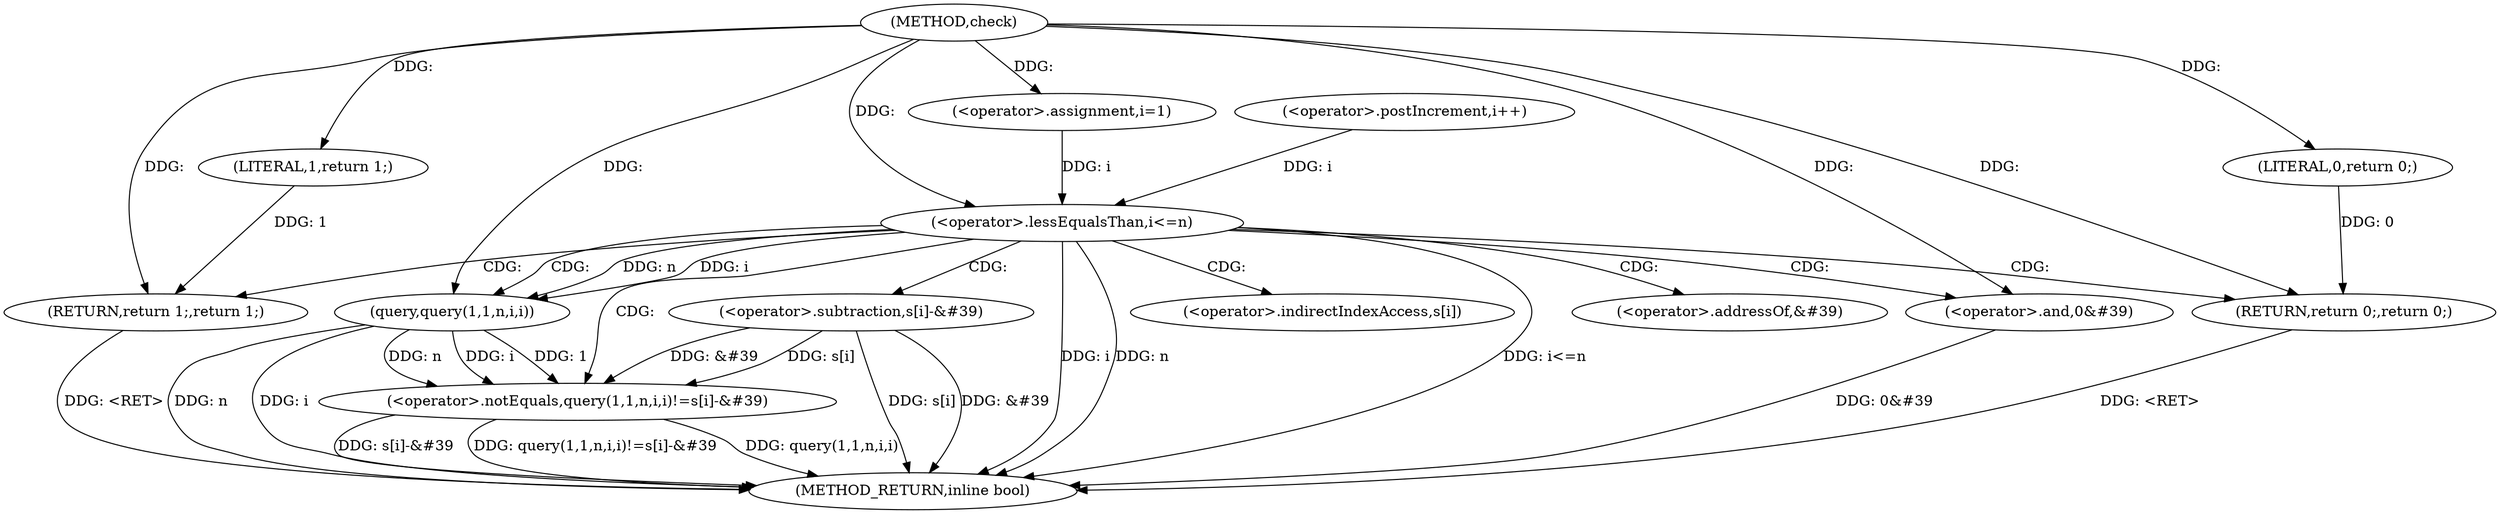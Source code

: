 digraph "check" {  
"1000471" [label = "(METHOD,check)" ]
"1000504" [label = "(METHOD_RETURN,inline bool)" ]
"1000502" [label = "(RETURN,return 1;,return 1;)" ]
"1000475" [label = "(<operator>.assignment,i=1)" ]
"1000478" [label = "(<operator>.lessEqualsThan,i<=n)" ]
"1000503" [label = "(LITERAL,1,return 1;)" ]
"1000481" [label = "(<operator>.postIncrement,i++)" ]
"1000484" [label = "(<operator>.notEquals,query(1,1,n,i,i)!=s[i]-&#39)" ]
"1000497" [label = "(<operator>.and,0&#39)" ]
"1000500" [label = "(RETURN,return 0;,return 0;)" ]
"1000501" [label = "(LITERAL,0,return 0;)" ]
"1000485" [label = "(query,query(1,1,n,i,i))" ]
"1000491" [label = "(<operator>.subtraction,s[i]-&#39)" ]
"1000492" [label = "(<operator>.indirectIndexAccess,s[i])" ]
"1000495" [label = "(<operator>.addressOf,&#39)" ]
  "1000502" -> "1000504"  [ label = "DDG: <RET>"] 
  "1000478" -> "1000504"  [ label = "DDG: i"] 
  "1000478" -> "1000504"  [ label = "DDG: n"] 
  "1000478" -> "1000504"  [ label = "DDG: i<=n"] 
  "1000485" -> "1000504"  [ label = "DDG: n"] 
  "1000485" -> "1000504"  [ label = "DDG: i"] 
  "1000484" -> "1000504"  [ label = "DDG: query(1,1,n,i,i)"] 
  "1000491" -> "1000504"  [ label = "DDG: s[i]"] 
  "1000491" -> "1000504"  [ label = "DDG: &#39"] 
  "1000484" -> "1000504"  [ label = "DDG: s[i]-&#39"] 
  "1000484" -> "1000504"  [ label = "DDG: query(1,1,n,i,i)!=s[i]-&#39"] 
  "1000497" -> "1000504"  [ label = "DDG: 0&#39"] 
  "1000500" -> "1000504"  [ label = "DDG: <RET>"] 
  "1000503" -> "1000502"  [ label = "DDG: 1"] 
  "1000471" -> "1000502"  [ label = "DDG: "] 
  "1000471" -> "1000475"  [ label = "DDG: "] 
  "1000471" -> "1000503"  [ label = "DDG: "] 
  "1000475" -> "1000478"  [ label = "DDG: i"] 
  "1000481" -> "1000478"  [ label = "DDG: i"] 
  "1000471" -> "1000478"  [ label = "DDG: "] 
  "1000501" -> "1000500"  [ label = "DDG: 0"] 
  "1000471" -> "1000500"  [ label = "DDG: "] 
  "1000485" -> "1000484"  [ label = "DDG: n"] 
  "1000485" -> "1000484"  [ label = "DDG: i"] 
  "1000485" -> "1000484"  [ label = "DDG: 1"] 
  "1000491" -> "1000484"  [ label = "DDG: &#39"] 
  "1000491" -> "1000484"  [ label = "DDG: s[i]"] 
  "1000471" -> "1000497"  [ label = "DDG: "] 
  "1000471" -> "1000501"  [ label = "DDG: "] 
  "1000471" -> "1000485"  [ label = "DDG: "] 
  "1000478" -> "1000485"  [ label = "DDG: n"] 
  "1000478" -> "1000485"  [ label = "DDG: i"] 
  "1000478" -> "1000495"  [ label = "CDG: "] 
  "1000478" -> "1000485"  [ label = "CDG: "] 
  "1000478" -> "1000497"  [ label = "CDG: "] 
  "1000478" -> "1000492"  [ label = "CDG: "] 
  "1000478" -> "1000500"  [ label = "CDG: "] 
  "1000478" -> "1000491"  [ label = "CDG: "] 
  "1000478" -> "1000484"  [ label = "CDG: "] 
  "1000478" -> "1000502"  [ label = "CDG: "] 
}
